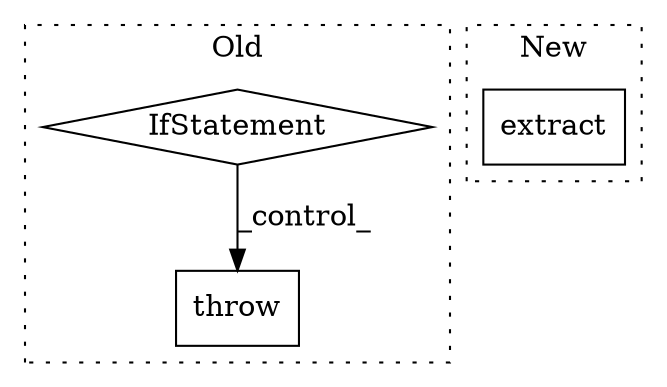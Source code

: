 digraph G {
subgraph cluster0 {
1 [label="throw" a="53" s="3200" l="6" shape="box"];
3 [label="IfStatement" a="25" s="3154,3186" l="4,2" shape="diamond"];
label = "Old";
style="dotted";
}
subgraph cluster1 {
2 [label="extract" a="32" s="2841" l="9" shape="box"];
label = "New";
style="dotted";
}
3 -> 1 [label="_control_"];
}